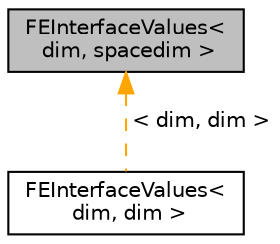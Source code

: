 digraph "FEInterfaceValues&lt; dim, spacedim &gt;"
{
 // LATEX_PDF_SIZE
  edge [fontname="Helvetica",fontsize="10",labelfontname="Helvetica",labelfontsize="10"];
  node [fontname="Helvetica",fontsize="10",shape=record];
  Node1 [label="FEInterfaceValues\<\l dim, spacedim \>",height=0.2,width=0.4,color="black", fillcolor="grey75", style="filled", fontcolor="black",tooltip=" "];
  Node1 -> Node2 [dir="back",color="orange",fontsize="10",style="dashed",label=" \< dim, dim \>" ,fontname="Helvetica"];
  Node2 [label="FEInterfaceValues\<\l dim, dim \>",height=0.2,width=0.4,color="black", fillcolor="white", style="filled",URL="$classFEInterfaceValues.html",tooltip=" "];
}
